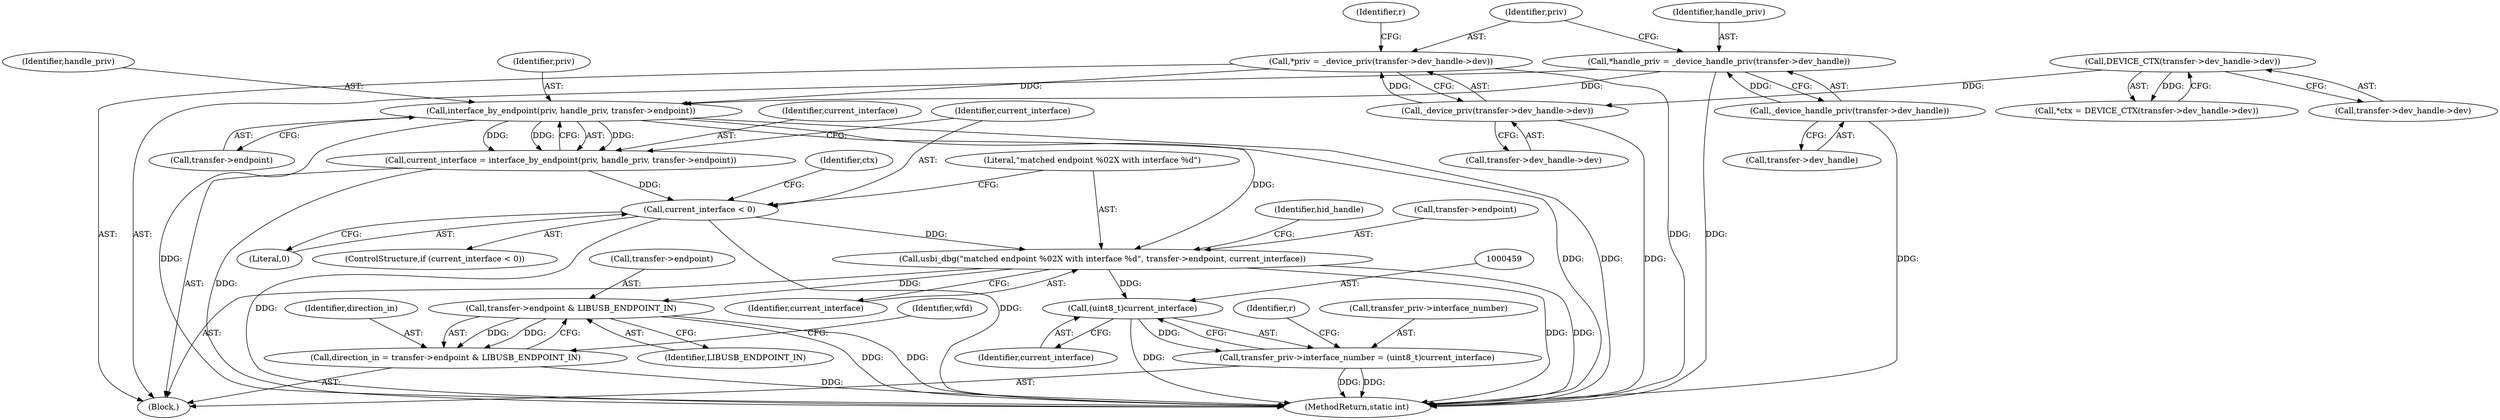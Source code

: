 digraph "1_Chrome_ac149a8d4371c0e01e0934fdd57b09e86f96b5b9_24@pointer" {
"1000185" [label="(Call,usbi_dbg(\"matched endpoint %02X with interface %d\", transfer->endpoint, current_interface))"];
"1000169" [label="(Call,interface_by_endpoint(priv, handle_priv, transfer->endpoint))"];
"1000133" [label="(Call,*priv = _device_priv(transfer->dev_handle->dev))"];
"1000135" [label="(Call,_device_priv(transfer->dev_handle->dev))"];
"1000119" [label="(Call,DEVICE_CTX(transfer->dev_handle->dev))"];
"1000126" [label="(Call,*handle_priv = _device_handle_priv(transfer->dev_handle))"];
"1000128" [label="(Call,_device_handle_priv(transfer->dev_handle))"];
"1000176" [label="(Call,current_interface < 0)"];
"1000167" [label="(Call,current_interface = interface_by_endpoint(priv, handle_priv, transfer->endpoint))"];
"1000202" [label="(Call,transfer->endpoint & LIBUSB_ENDPOINT_IN)"];
"1000200" [label="(Call,direction_in = transfer->endpoint & LIBUSB_ENDPOINT_IN)"];
"1000458" [label="(Call,(uint8_t)current_interface)"];
"1000454" [label="(Call,transfer_priv->interface_number = (uint8_t)current_interface)"];
"1000170" [label="(Identifier,priv)"];
"1000203" [label="(Call,transfer->endpoint)"];
"1000202" [label="(Call,transfer->endpoint & LIBUSB_ENDPOINT_IN)"];
"1000201" [label="(Identifier,direction_in)"];
"1000463" [label="(MethodReturn,static int)"];
"1000176" [label="(Call,current_interface < 0)"];
"1000177" [label="(Identifier,current_interface)"];
"1000127" [label="(Identifier,handle_priv)"];
"1000150" [label="(Identifier,r)"];
"1000136" [label="(Call,transfer->dev_handle->dev)"];
"1000462" [label="(Identifier,r)"];
"1000200" [label="(Call,direction_in = transfer->endpoint & LIBUSB_ENDPOINT_IN)"];
"1000190" [label="(Identifier,current_interface)"];
"1000181" [label="(Identifier,ctx)"];
"1000454" [label="(Call,transfer_priv->interface_number = (uint8_t)current_interface)"];
"1000129" [label="(Call,transfer->dev_handle)"];
"1000167" [label="(Call,current_interface = interface_by_endpoint(priv, handle_priv, transfer->endpoint))"];
"1000103" [label="(Block,)"];
"1000187" [label="(Call,transfer->endpoint)"];
"1000126" [label="(Call,*handle_priv = _device_handle_priv(transfer->dev_handle))"];
"1000119" [label="(Call,DEVICE_CTX(transfer->dev_handle->dev))"];
"1000192" [label="(Identifier,hid_handle)"];
"1000178" [label="(Literal,0)"];
"1000185" [label="(Call,usbi_dbg(\"matched endpoint %02X with interface %d\", transfer->endpoint, current_interface))"];
"1000117" [label="(Call,*ctx = DEVICE_CTX(transfer->dev_handle->dev))"];
"1000120" [label="(Call,transfer->dev_handle->dev)"];
"1000169" [label="(Call,interface_by_endpoint(priv, handle_priv, transfer->endpoint))"];
"1000134" [label="(Identifier,priv)"];
"1000455" [label="(Call,transfer_priv->interface_number)"];
"1000206" [label="(Identifier,LIBUSB_ENDPOINT_IN)"];
"1000460" [label="(Identifier,current_interface)"];
"1000458" [label="(Call,(uint8_t)current_interface)"];
"1000208" [label="(Identifier,wfd)"];
"1000171" [label="(Identifier,handle_priv)"];
"1000133" [label="(Call,*priv = _device_priv(transfer->dev_handle->dev))"];
"1000128" [label="(Call,_device_handle_priv(transfer->dev_handle))"];
"1000168" [label="(Identifier,current_interface)"];
"1000175" [label="(ControlStructure,if (current_interface < 0))"];
"1000186" [label="(Literal,\"matched endpoint %02X with interface %d\")"];
"1000172" [label="(Call,transfer->endpoint)"];
"1000135" [label="(Call,_device_priv(transfer->dev_handle->dev))"];
"1000185" -> "1000103"  [label="AST: "];
"1000185" -> "1000190"  [label="CFG: "];
"1000186" -> "1000185"  [label="AST: "];
"1000187" -> "1000185"  [label="AST: "];
"1000190" -> "1000185"  [label="AST: "];
"1000192" -> "1000185"  [label="CFG: "];
"1000185" -> "1000463"  [label="DDG: "];
"1000185" -> "1000463"  [label="DDG: "];
"1000169" -> "1000185"  [label="DDG: "];
"1000176" -> "1000185"  [label="DDG: "];
"1000185" -> "1000202"  [label="DDG: "];
"1000185" -> "1000458"  [label="DDG: "];
"1000169" -> "1000167"  [label="AST: "];
"1000169" -> "1000172"  [label="CFG: "];
"1000170" -> "1000169"  [label="AST: "];
"1000171" -> "1000169"  [label="AST: "];
"1000172" -> "1000169"  [label="AST: "];
"1000167" -> "1000169"  [label="CFG: "];
"1000169" -> "1000463"  [label="DDG: "];
"1000169" -> "1000463"  [label="DDG: "];
"1000169" -> "1000463"  [label="DDG: "];
"1000169" -> "1000167"  [label="DDG: "];
"1000169" -> "1000167"  [label="DDG: "];
"1000169" -> "1000167"  [label="DDG: "];
"1000133" -> "1000169"  [label="DDG: "];
"1000126" -> "1000169"  [label="DDG: "];
"1000133" -> "1000103"  [label="AST: "];
"1000133" -> "1000135"  [label="CFG: "];
"1000134" -> "1000133"  [label="AST: "];
"1000135" -> "1000133"  [label="AST: "];
"1000150" -> "1000133"  [label="CFG: "];
"1000133" -> "1000463"  [label="DDG: "];
"1000135" -> "1000133"  [label="DDG: "];
"1000135" -> "1000136"  [label="CFG: "];
"1000136" -> "1000135"  [label="AST: "];
"1000135" -> "1000463"  [label="DDG: "];
"1000119" -> "1000135"  [label="DDG: "];
"1000119" -> "1000117"  [label="AST: "];
"1000119" -> "1000120"  [label="CFG: "];
"1000120" -> "1000119"  [label="AST: "];
"1000117" -> "1000119"  [label="CFG: "];
"1000119" -> "1000117"  [label="DDG: "];
"1000126" -> "1000103"  [label="AST: "];
"1000126" -> "1000128"  [label="CFG: "];
"1000127" -> "1000126"  [label="AST: "];
"1000128" -> "1000126"  [label="AST: "];
"1000134" -> "1000126"  [label="CFG: "];
"1000126" -> "1000463"  [label="DDG: "];
"1000128" -> "1000126"  [label="DDG: "];
"1000128" -> "1000129"  [label="CFG: "];
"1000129" -> "1000128"  [label="AST: "];
"1000128" -> "1000463"  [label="DDG: "];
"1000176" -> "1000175"  [label="AST: "];
"1000176" -> "1000178"  [label="CFG: "];
"1000177" -> "1000176"  [label="AST: "];
"1000178" -> "1000176"  [label="AST: "];
"1000181" -> "1000176"  [label="CFG: "];
"1000186" -> "1000176"  [label="CFG: "];
"1000176" -> "1000463"  [label="DDG: "];
"1000176" -> "1000463"  [label="DDG: "];
"1000167" -> "1000176"  [label="DDG: "];
"1000167" -> "1000103"  [label="AST: "];
"1000168" -> "1000167"  [label="AST: "];
"1000177" -> "1000167"  [label="CFG: "];
"1000167" -> "1000463"  [label="DDG: "];
"1000202" -> "1000200"  [label="AST: "];
"1000202" -> "1000206"  [label="CFG: "];
"1000203" -> "1000202"  [label="AST: "];
"1000206" -> "1000202"  [label="AST: "];
"1000200" -> "1000202"  [label="CFG: "];
"1000202" -> "1000463"  [label="DDG: "];
"1000202" -> "1000463"  [label="DDG: "];
"1000202" -> "1000200"  [label="DDG: "];
"1000202" -> "1000200"  [label="DDG: "];
"1000200" -> "1000103"  [label="AST: "];
"1000201" -> "1000200"  [label="AST: "];
"1000208" -> "1000200"  [label="CFG: "];
"1000200" -> "1000463"  [label="DDG: "];
"1000458" -> "1000454"  [label="AST: "];
"1000458" -> "1000460"  [label="CFG: "];
"1000459" -> "1000458"  [label="AST: "];
"1000460" -> "1000458"  [label="AST: "];
"1000454" -> "1000458"  [label="CFG: "];
"1000458" -> "1000463"  [label="DDG: "];
"1000458" -> "1000454"  [label="DDG: "];
"1000454" -> "1000103"  [label="AST: "];
"1000455" -> "1000454"  [label="AST: "];
"1000462" -> "1000454"  [label="CFG: "];
"1000454" -> "1000463"  [label="DDG: "];
"1000454" -> "1000463"  [label="DDG: "];
}
